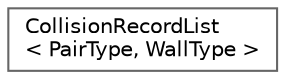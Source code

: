 digraph "Graphical Class Hierarchy"
{
 // LATEX_PDF_SIZE
  bgcolor="transparent";
  edge [fontname=Helvetica,fontsize=10,labelfontname=Helvetica,labelfontsize=10];
  node [fontname=Helvetica,fontsize=10,shape=box,height=0.2,width=0.4];
  rankdir="LR";
  Node0 [id="Node000000",label="CollisionRecordList\l\< PairType, WallType \>",height=0.2,width=0.4,color="grey40", fillcolor="white", style="filled",URL="$classFoam_1_1CollisionRecordList.html",tooltip=" "];
}
